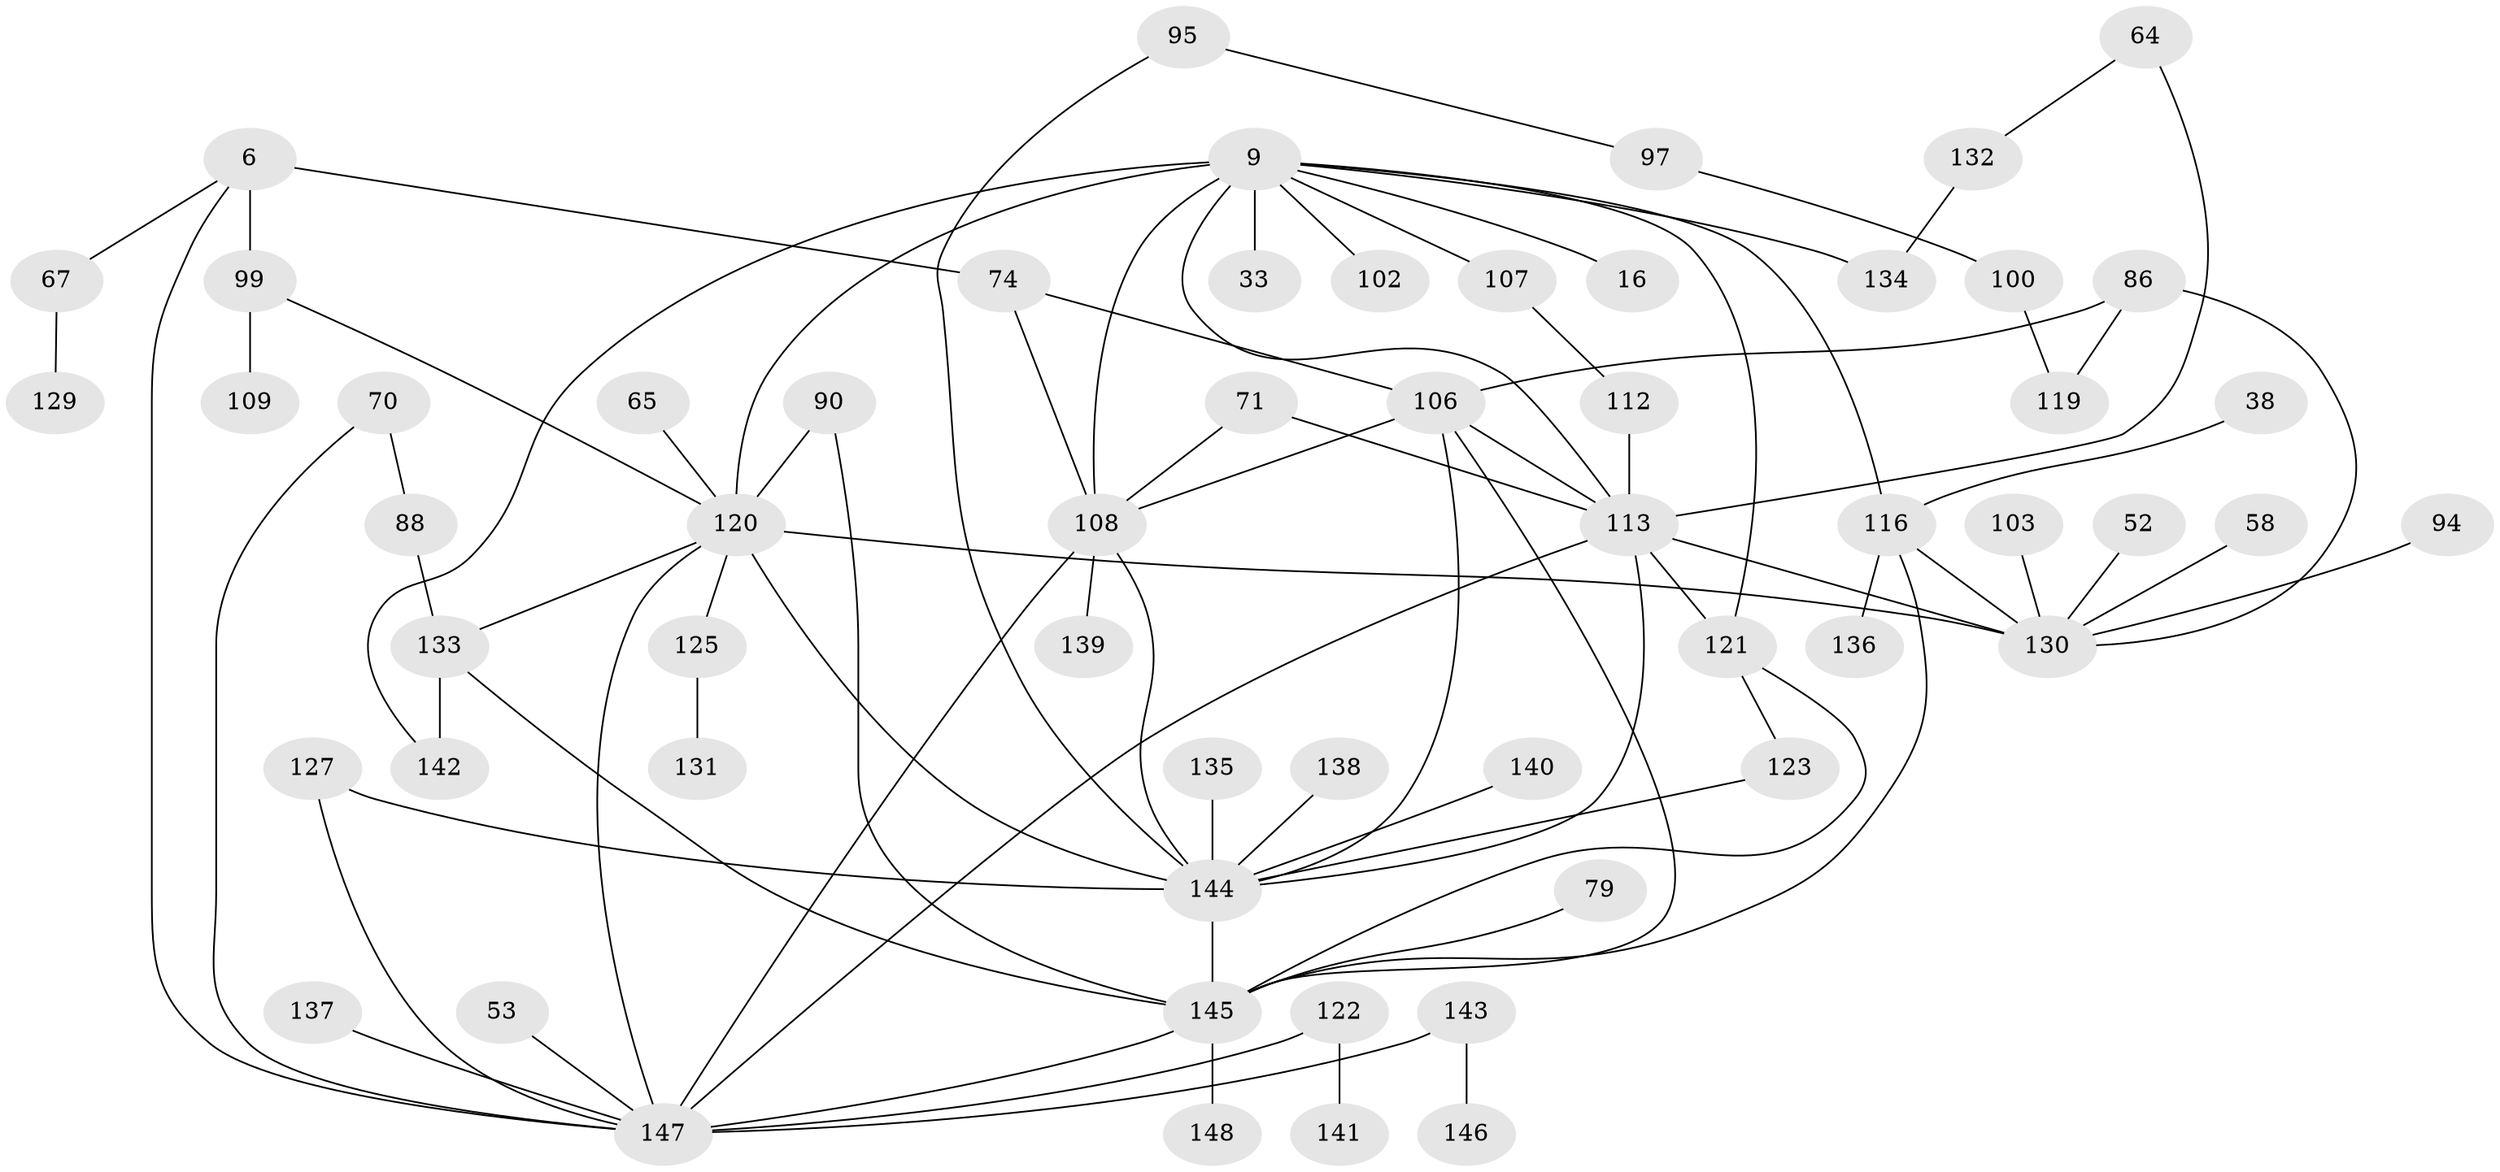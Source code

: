 // original degree distribution, {3: 0.21621621621621623, 7: 0.033783783783783786, 10: 0.006756756756756757, 4: 0.10135135135135136, 5: 0.0472972972972973, 2: 0.3310810810810811, 6: 0.013513513513513514, 1: 0.24324324324324326, 8: 0.006756756756756757}
// Generated by graph-tools (version 1.1) at 2025/44/03/04/25 21:44:39]
// undirected, 59 vertices, 85 edges
graph export_dot {
graph [start="1"]
  node [color=gray90,style=filled];
  6;
  9 [super="+1+4"];
  16;
  33;
  38;
  52;
  53;
  58;
  64;
  65 [super="+44"];
  67;
  70;
  71;
  74 [super="+69"];
  79;
  86 [super="+56"];
  88;
  90 [super="+82"];
  94;
  95;
  97;
  99 [super="+5"];
  100;
  102;
  103;
  106 [super="+81+46"];
  107 [super="+80"];
  108 [super="+20+89"];
  109;
  112 [super="+85"];
  113 [super="+18+78+91"];
  116 [super="+30+24"];
  119;
  120 [super="+7+32"];
  121 [super="+13+66+118"];
  122 [super="+115"];
  123;
  125;
  127;
  129;
  130 [super="+21+23+101+28+49+110+104"];
  131;
  132;
  133;
  134;
  135;
  136;
  137;
  138;
  139;
  140;
  141;
  142;
  143;
  144 [super="+31+114+41+84+63"];
  145 [super="+76+126+128"];
  146;
  147 [super="+60+124+111+117"];
  148;
  6 -- 67;
  6 -- 99 [weight=2];
  6 -- 147;
  6 -- 74;
  9 -- 33;
  9 -- 107 [weight=2];
  9 -- 16;
  9 -- 102;
  9 -- 134;
  9 -- 142;
  9 -- 108 [weight=2];
  9 -- 121;
  9 -- 113;
  9 -- 120 [weight=3];
  9 -- 116;
  38 -- 116;
  52 -- 130;
  53 -- 147;
  58 -- 130;
  64 -- 132;
  64 -- 113;
  65 -- 120;
  67 -- 129;
  70 -- 88;
  70 -- 147;
  71 -- 108;
  71 -- 113;
  74 -- 108;
  74 -- 106;
  79 -- 145;
  86 -- 106 [weight=3];
  86 -- 119;
  86 -- 130;
  88 -- 133;
  90 -- 145 [weight=2];
  90 -- 120;
  94 -- 130;
  95 -- 97;
  95 -- 144;
  97 -- 100;
  99 -- 109;
  99 -- 120;
  100 -- 119;
  103 -- 130;
  106 -- 145;
  106 -- 113 [weight=3];
  106 -- 144;
  106 -- 108;
  107 -- 112;
  108 -- 139;
  108 -- 144;
  108 -- 147 [weight=2];
  112 -- 113;
  113 -- 130 [weight=4];
  113 -- 121;
  113 -- 144 [weight=2];
  113 -- 147;
  116 -- 136;
  116 -- 145 [weight=2];
  116 -- 130;
  120 -- 133;
  120 -- 144 [weight=2];
  120 -- 130 [weight=2];
  120 -- 125;
  120 -- 147 [weight=2];
  121 -- 123;
  121 -- 145;
  122 -- 141;
  122 -- 147 [weight=2];
  123 -- 144;
  125 -- 131;
  127 -- 144;
  127 -- 147;
  132 -- 134;
  133 -- 142;
  133 -- 145;
  135 -- 144;
  137 -- 147;
  138 -- 144;
  140 -- 144;
  143 -- 146;
  143 -- 147;
  144 -- 145 [weight=2];
  145 -- 147;
  145 -- 148;
}
